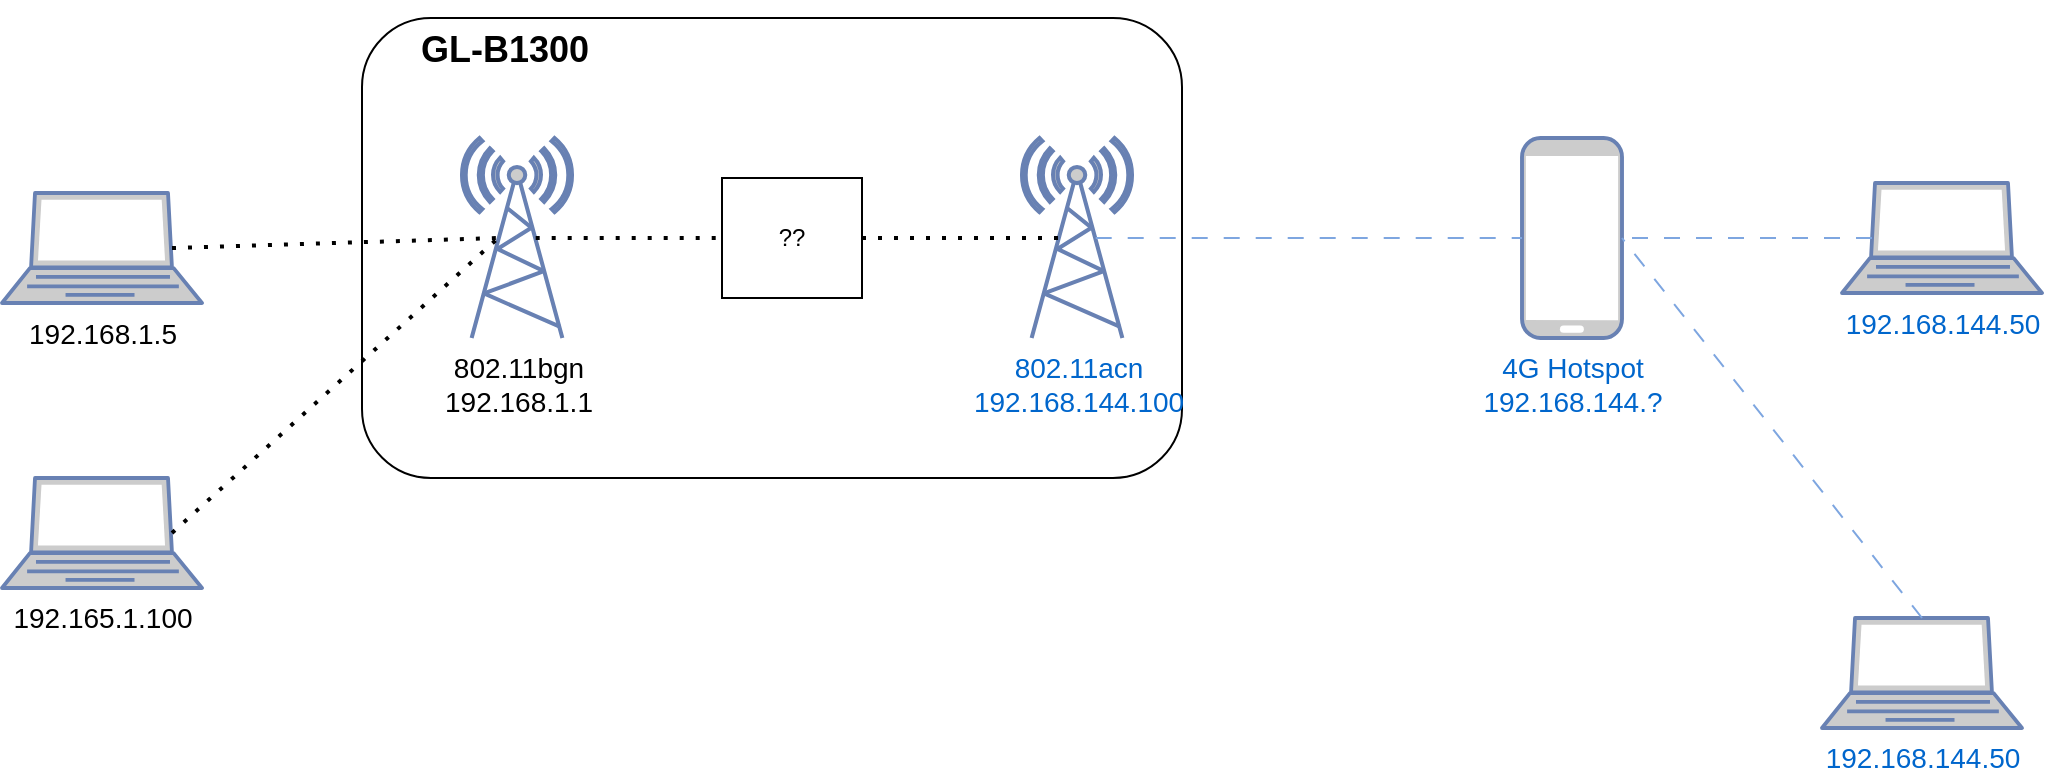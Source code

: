 <mxfile version="21.3.5" type="github">
  <diagram name="Seite-1" id="r9TBfKkIaJg5S8Zm7ZzJ">
    <mxGraphModel dx="2534" dy="806" grid="1" gridSize="10" guides="1" tooltips="1" connect="1" arrows="1" fold="1" page="1" pageScale="1" pageWidth="1100" pageHeight="850" math="0" shadow="0">
      <root>
        <mxCell id="0" />
        <mxCell id="1" parent="0" />
        <mxCell id="G2bBuCvjOR3fLEdn5uHK-8" value="" style="rounded=1;whiteSpace=wrap;html=1;" parent="1" vertex="1">
          <mxGeometry x="180" y="190" width="410" height="230" as="geometry" />
        </mxCell>
        <mxCell id="G2bBuCvjOR3fLEdn5uHK-1" value="&lt;font color=&quot;#000000&quot; style=&quot;font-size: 14px;&quot;&gt;802.11bgn&lt;br&gt;192.168.1.1&lt;/font&gt;" style="fontColor=#0066CC;verticalAlign=top;verticalLabelPosition=bottom;labelPosition=center;align=center;html=1;outlineConnect=0;fillColor=#CCCCCC;strokeColor=#6881B3;gradientColor=none;gradientDirection=north;strokeWidth=2;shape=mxgraph.networks.radio_tower;" parent="1" vertex="1">
          <mxGeometry x="230" y="250" width="55" height="100" as="geometry" />
        </mxCell>
        <mxCell id="G2bBuCvjOR3fLEdn5uHK-2" value="&lt;font style=&quot;font-size: 14px;&quot;&gt;802.11acn&lt;br&gt;192.168.144.100&lt;/font&gt;" style="fontColor=#0066CC;verticalAlign=top;verticalLabelPosition=bottom;labelPosition=center;align=center;html=1;outlineConnect=0;fillColor=#CCCCCC;strokeColor=#6881B3;gradientColor=none;gradientDirection=north;strokeWidth=2;shape=mxgraph.networks.radio_tower;" parent="1" vertex="1">
          <mxGeometry x="510" y="250" width="55" height="100" as="geometry" />
        </mxCell>
        <mxCell id="G2bBuCvjOR3fLEdn5uHK-3" value="&lt;font style=&quot;font-size: 14px;&quot;&gt;4G Hotspot&lt;br&gt;192.168.144.?&lt;/font&gt;" style="fontColor=#0066CC;verticalAlign=top;verticalLabelPosition=bottom;labelPosition=center;align=center;html=1;outlineConnect=0;fillColor=#CCCCCC;strokeColor=#6881B3;gradientColor=none;gradientDirection=north;strokeWidth=2;shape=mxgraph.networks.mobile;" parent="1" vertex="1">
          <mxGeometry x="760" y="250" width="50" height="100" as="geometry" />
        </mxCell>
        <mxCell id="G2bBuCvjOR3fLEdn5uHK-6" value="&lt;h2 style=&quot;border-color: var(--border-color); text-align: justify; line-height: 18px;&quot;&gt;GL-B1300&lt;/h2&gt;" style="text;html=1;strokeColor=none;fillColor=none;align=center;verticalAlign=middle;whiteSpace=wrap;rounded=0;" parent="1" vertex="1">
          <mxGeometry x="190" y="190" width="122.5" height="30" as="geometry" />
        </mxCell>
        <mxCell id="G2bBuCvjOR3fLEdn5uHK-7" value="&lt;font color=&quot;#000000&quot; style=&quot;font-size: 14px;&quot;&gt;192.165.1.100&lt;/font&gt;" style="fontColor=#0066CC;verticalAlign=top;verticalLabelPosition=bottom;labelPosition=center;align=center;html=1;outlineConnect=0;fillColor=#CCCCCC;strokeColor=#6881B3;gradientColor=none;gradientDirection=north;strokeWidth=2;shape=mxgraph.networks.laptop;" parent="1" vertex="1">
          <mxGeometry y="420" width="100" height="55" as="geometry" />
        </mxCell>
        <mxCell id="G2bBuCvjOR3fLEdn5uHK-9" value="&lt;font style=&quot;font-size: 14px;&quot;&gt;192.168.144.50&lt;/font&gt;" style="fontColor=#0066CC;verticalAlign=top;verticalLabelPosition=bottom;labelPosition=center;align=center;html=1;outlineConnect=0;fillColor=#CCCCCC;strokeColor=#6881B3;gradientColor=none;gradientDirection=north;strokeWidth=2;shape=mxgraph.networks.laptop;" parent="1" vertex="1">
          <mxGeometry x="910" y="490" width="100" height="55" as="geometry" />
        </mxCell>
        <mxCell id="G2bBuCvjOR3fLEdn5uHK-10" value="" style="endArrow=none;dashed=1;html=1;rounded=0;entryX=1;entryY=0.5;entryDx=0;entryDy=0;entryPerimeter=0;exitX=0.5;exitY=0;exitDx=0;exitDy=0;exitPerimeter=0;dashPattern=8 8;strokeColor=#7EA6E0;" parent="1" source="G2bBuCvjOR3fLEdn5uHK-9" target="G2bBuCvjOR3fLEdn5uHK-3" edge="1">
          <mxGeometry width="50" height="50" relative="1" as="geometry">
            <mxPoint x="520" y="310" as="sourcePoint" />
            <mxPoint x="570" y="260" as="targetPoint" />
          </mxGeometry>
        </mxCell>
        <mxCell id="G2bBuCvjOR3fLEdn5uHK-11" value="&lt;font color=&quot;#000000&quot; style=&quot;font-size: 14px;&quot;&gt;192.168.1.5&lt;/font&gt;" style="fontColor=#0066CC;verticalAlign=top;verticalLabelPosition=bottom;labelPosition=center;align=center;html=1;outlineConnect=0;fillColor=#CCCCCC;strokeColor=#6881B3;gradientColor=none;gradientDirection=north;strokeWidth=2;shape=mxgraph.networks.laptop;" parent="1" vertex="1">
          <mxGeometry y="277.5" width="100" height="55" as="geometry" />
        </mxCell>
        <mxCell id="G2bBuCvjOR3fLEdn5uHK-12" value="" style="endArrow=none;dashed=1;html=1;rounded=0;exitX=0.67;exitY=0.5;exitDx=0;exitDy=0;exitPerimeter=0;entryX=0;entryY=0.5;entryDx=0;entryDy=0;entryPerimeter=0;dashPattern=8 8;strokeColor=#7EA6E0;" parent="1" source="G2bBuCvjOR3fLEdn5uHK-2" target="G2bBuCvjOR3fLEdn5uHK-3" edge="1">
          <mxGeometry width="50" height="50" relative="1" as="geometry">
            <mxPoint x="520" y="310" as="sourcePoint" />
            <mxPoint x="570" y="260" as="targetPoint" />
          </mxGeometry>
        </mxCell>
        <mxCell id="G2bBuCvjOR3fLEdn5uHK-13" value="" style="endArrow=none;dashed=1;html=1;dashPattern=1 3;strokeWidth=2;rounded=0;exitX=0.85;exitY=0.5;exitDx=0;exitDy=0;exitPerimeter=0;entryX=0.33;entryY=0.5;entryDx=0;entryDy=0;entryPerimeter=0;" parent="1" source="G2bBuCvjOR3fLEdn5uHK-7" target="G2bBuCvjOR3fLEdn5uHK-1" edge="1">
          <mxGeometry width="50" height="50" relative="1" as="geometry">
            <mxPoint x="520" y="310" as="sourcePoint" />
            <mxPoint x="570" y="260" as="targetPoint" />
          </mxGeometry>
        </mxCell>
        <mxCell id="G2bBuCvjOR3fLEdn5uHK-14" value="" style="endArrow=none;dashed=1;html=1;dashPattern=1 3;strokeWidth=2;rounded=0;exitX=0.85;exitY=0.5;exitDx=0;exitDy=0;exitPerimeter=0;entryX=0.33;entryY=0.5;entryDx=0;entryDy=0;entryPerimeter=0;" parent="1" source="G2bBuCvjOR3fLEdn5uHK-11" target="G2bBuCvjOR3fLEdn5uHK-1" edge="1">
          <mxGeometry width="50" height="50" relative="1" as="geometry">
            <mxPoint x="290" y="500" as="sourcePoint" />
            <mxPoint x="200" y="360" as="targetPoint" />
          </mxGeometry>
        </mxCell>
        <mxCell id="G2bBuCvjOR3fLEdn5uHK-16" value="??" style="rounded=0;whiteSpace=wrap;html=1;" parent="1" vertex="1">
          <mxGeometry x="360" y="270" width="70" height="60" as="geometry" />
        </mxCell>
        <mxCell id="G2bBuCvjOR3fLEdn5uHK-17" value="" style="endArrow=none;dashed=1;html=1;dashPattern=1 3;strokeWidth=2;rounded=0;exitX=0.67;exitY=0.5;exitDx=0;exitDy=0;exitPerimeter=0;entryX=0;entryY=0.5;entryDx=0;entryDy=0;" parent="1" source="G2bBuCvjOR3fLEdn5uHK-1" target="G2bBuCvjOR3fLEdn5uHK-16" edge="1">
          <mxGeometry width="50" height="50" relative="1" as="geometry">
            <mxPoint x="580" y="310" as="sourcePoint" />
            <mxPoint x="630" y="260" as="targetPoint" />
          </mxGeometry>
        </mxCell>
        <mxCell id="G2bBuCvjOR3fLEdn5uHK-18" value="" style="endArrow=none;dashed=1;html=1;dashPattern=1 3;strokeWidth=2;rounded=0;exitX=1;exitY=0.5;exitDx=0;exitDy=0;entryX=0.33;entryY=0.5;entryDx=0;entryDy=0;entryPerimeter=0;" parent="1" source="G2bBuCvjOR3fLEdn5uHK-16" target="G2bBuCvjOR3fLEdn5uHK-2" edge="1">
          <mxGeometry width="50" height="50" relative="1" as="geometry">
            <mxPoint x="277" y="320" as="sourcePoint" />
            <mxPoint x="350" y="315" as="targetPoint" />
          </mxGeometry>
        </mxCell>
        <mxCell id="G2bBuCvjOR3fLEdn5uHK-19" value="&lt;font style=&quot;font-size: 14px;&quot;&gt;192.168.144.50&lt;/font&gt;" style="fontColor=#0066CC;verticalAlign=top;verticalLabelPosition=bottom;labelPosition=center;align=center;html=1;outlineConnect=0;fillColor=#CCCCCC;strokeColor=#6881B3;gradientColor=none;gradientDirection=north;strokeWidth=2;shape=mxgraph.networks.laptop;" parent="1" vertex="1">
          <mxGeometry x="920" y="272.5" width="100" height="55" as="geometry" />
        </mxCell>
        <mxCell id="G2bBuCvjOR3fLEdn5uHK-20" value="" style="endArrow=none;dashed=1;html=1;rounded=0;entryX=1;entryY=0.5;entryDx=0;entryDy=0;entryPerimeter=0;exitX=0.15;exitY=0.5;exitDx=0;exitDy=0;exitPerimeter=0;dashPattern=8 8;strokeColor=#7EA6E0;" parent="1" source="G2bBuCvjOR3fLEdn5uHK-19" target="G2bBuCvjOR3fLEdn5uHK-3" edge="1">
          <mxGeometry width="50" height="50" relative="1" as="geometry">
            <mxPoint x="970" y="500" as="sourcePoint" />
            <mxPoint x="820" y="310" as="targetPoint" />
          </mxGeometry>
        </mxCell>
      </root>
    </mxGraphModel>
  </diagram>
</mxfile>
